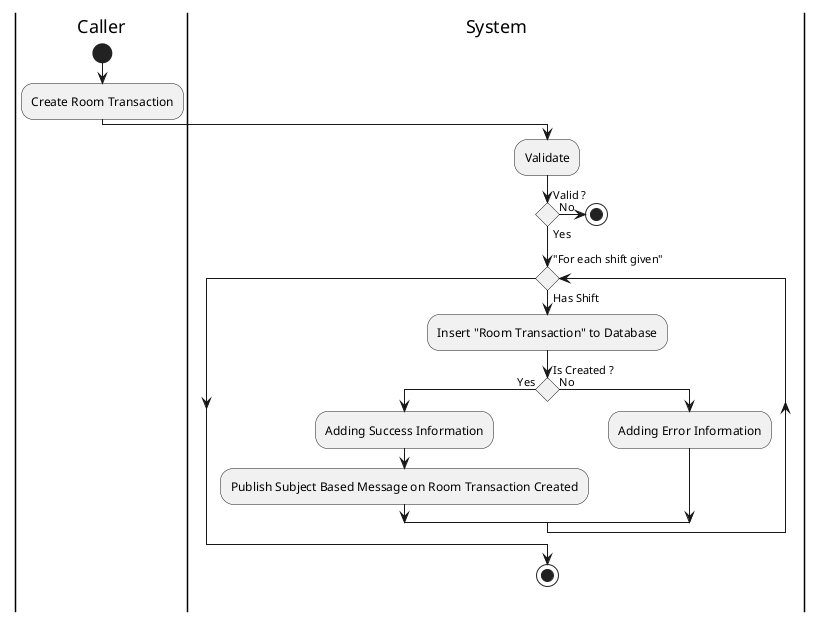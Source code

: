 @startuml CreateRoomTransaction

skinparam ConditionEndStyle hline
skinparam conditionStyle diamond
skinparam Monochrome true
skinparam Shadowing false

|Caller|
start
:Create Room Transaction;

|System|
:Validate;

if (Valid ?) then (Yes)
    while("For each shift given") is (Has Shift)
        :Insert "Room Transaction" to Database;

        if (Is Created ?) then (Yes)
            :Adding Success Information;
            :Publish Subject Based Message on Room Transaction Created;
        else (No)
            :Adding Error Information;
        endif
    endwhile
    stop
else (No)
    stop
endif

@enduml